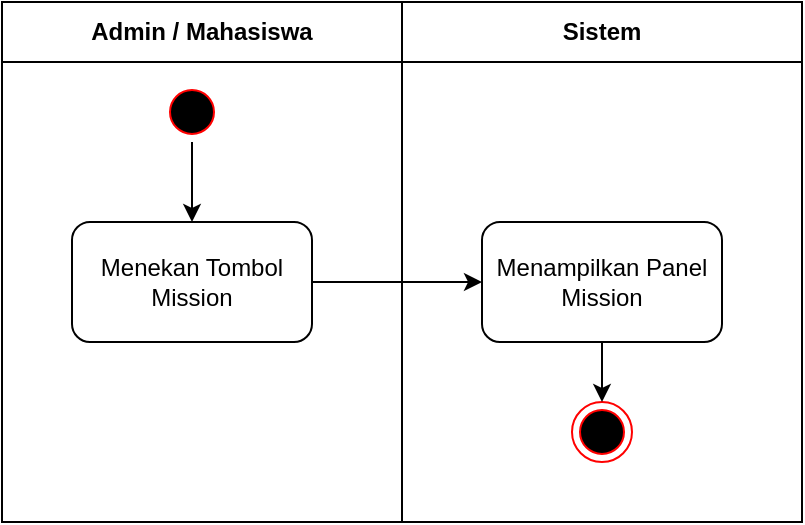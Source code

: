 <mxfile version="24.7.6">
  <diagram id="FoW0NhkRNFs8L6AiQfCd" name="Halaman-1">
    <mxGraphModel dx="880" dy="468" grid="1" gridSize="10" guides="1" tooltips="1" connect="1" arrows="1" fold="1" page="1" pageScale="1" pageWidth="827" pageHeight="1169" math="0" shadow="0">
      <root>
        <mxCell id="0" />
        <mxCell id="1" parent="0" />
        <mxCell id="Ot3S0epjnxDfbkrlAxVJ-14" value="Admin / Mahasiswa" style="swimlane;whiteSpace=wrap;html=1;startSize=30;" parent="1" vertex="1">
          <mxGeometry x="50" y="40" width="200" height="260" as="geometry" />
        </mxCell>
        <mxCell id="Ot3S0epjnxDfbkrlAxVJ-15" style="edgeStyle=orthogonalEdgeStyle;rounded=0;orthogonalLoop=1;jettySize=auto;html=1;entryX=0.5;entryY=0;entryDx=0;entryDy=0;" parent="Ot3S0epjnxDfbkrlAxVJ-14" source="Ot3S0epjnxDfbkrlAxVJ-16" target="Ot3S0epjnxDfbkrlAxVJ-17" edge="1">
          <mxGeometry relative="1" as="geometry" />
        </mxCell>
        <mxCell id="Ot3S0epjnxDfbkrlAxVJ-16" value="" style="ellipse;html=1;shape=startState;fillColor=#000000;strokeColor=#ff0000;" parent="Ot3S0epjnxDfbkrlAxVJ-14" vertex="1">
          <mxGeometry x="80" y="40" width="30" height="30" as="geometry" />
        </mxCell>
        <mxCell id="Ot3S0epjnxDfbkrlAxVJ-17" value="Menekan Tombol&lt;div&gt;Mission&lt;/div&gt;" style="rounded=1;whiteSpace=wrap;html=1;" parent="Ot3S0epjnxDfbkrlAxVJ-14" vertex="1">
          <mxGeometry x="35" y="110" width="120" height="60" as="geometry" />
        </mxCell>
        <mxCell id="Ot3S0epjnxDfbkrlAxVJ-19" value="Sistem" style="swimlane;whiteSpace=wrap;html=1;startSize=30;" parent="1" vertex="1">
          <mxGeometry x="250" y="40" width="200" height="260" as="geometry" />
        </mxCell>
        <mxCell id="Ot3S0epjnxDfbkrlAxVJ-20" value="Menampilkan Panel Mission" style="whiteSpace=wrap;html=1;rounded=1;" parent="Ot3S0epjnxDfbkrlAxVJ-19" vertex="1">
          <mxGeometry x="40" y="110" width="120" height="60" as="geometry" />
        </mxCell>
        <mxCell id="Ot3S0epjnxDfbkrlAxVJ-21" value="" style="ellipse;html=1;shape=endState;fillColor=#000000;strokeColor=#ff0000;" parent="Ot3S0epjnxDfbkrlAxVJ-19" vertex="1">
          <mxGeometry x="85" y="200" width="30" height="30" as="geometry" />
        </mxCell>
        <mxCell id="Ot3S0epjnxDfbkrlAxVJ-22" style="edgeStyle=orthogonalEdgeStyle;rounded=0;orthogonalLoop=1;jettySize=auto;html=1;entryX=0.5;entryY=0;entryDx=0;entryDy=0;exitX=0.5;exitY=1;exitDx=0;exitDy=0;" parent="Ot3S0epjnxDfbkrlAxVJ-19" source="Ot3S0epjnxDfbkrlAxVJ-20" target="Ot3S0epjnxDfbkrlAxVJ-21" edge="1">
          <mxGeometry relative="1" as="geometry">
            <mxPoint x="100.0" y="270" as="sourcePoint" />
          </mxGeometry>
        </mxCell>
        <mxCell id="Ot3S0epjnxDfbkrlAxVJ-24" value="" style="edgeStyle=orthogonalEdgeStyle;rounded=0;orthogonalLoop=1;jettySize=auto;html=1;exitX=1;exitY=0.5;exitDx=0;exitDy=0;" parent="1" source="Ot3S0epjnxDfbkrlAxVJ-17" target="Ot3S0epjnxDfbkrlAxVJ-20" edge="1">
          <mxGeometry relative="1" as="geometry">
            <mxPoint x="220" y="170.029" as="sourcePoint" />
          </mxGeometry>
        </mxCell>
      </root>
    </mxGraphModel>
  </diagram>
</mxfile>

